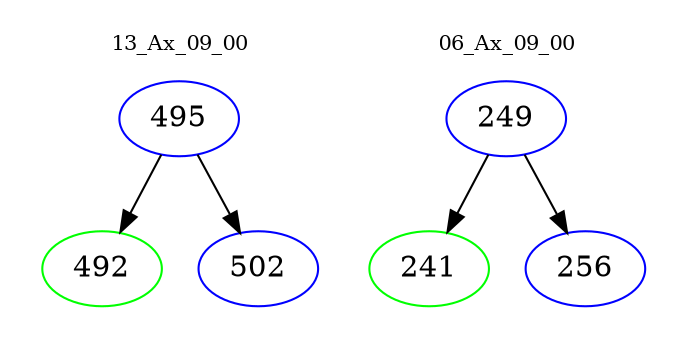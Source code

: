 digraph{
subgraph cluster_0 {
color = white
label = "13_Ax_09_00";
fontsize=10;
T0_495 [label="495", color="blue"]
T0_495 -> T0_492 [color="black"]
T0_492 [label="492", color="green"]
T0_495 -> T0_502 [color="black"]
T0_502 [label="502", color="blue"]
}
subgraph cluster_1 {
color = white
label = "06_Ax_09_00";
fontsize=10;
T1_249 [label="249", color="blue"]
T1_249 -> T1_241 [color="black"]
T1_241 [label="241", color="green"]
T1_249 -> T1_256 [color="black"]
T1_256 [label="256", color="blue"]
}
}
